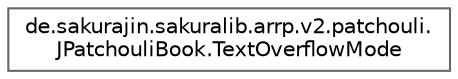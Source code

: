 digraph "Graphical Class Hierarchy"
{
 // LATEX_PDF_SIZE
  bgcolor="transparent";
  edge [fontname=Helvetica,fontsize=10,labelfontname=Helvetica,labelfontsize=10];
  node [fontname=Helvetica,fontsize=10,shape=box,height=0.2,width=0.4];
  rankdir="LR";
  Node0 [label="de.sakurajin.sakuralib.arrp.v2.patchouli.\lJPatchouliBook.TextOverflowMode",height=0.2,width=0.4,color="grey40", fillcolor="white", style="filled",URL="$enumde_1_1sakurajin_1_1sakuralib_1_1arrp_1_1v2_1_1patchouli_1_1JPatchouliBook_1_1TextOverflowMode.html",tooltip=" "];
}
